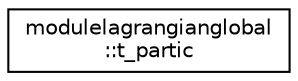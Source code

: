 digraph "Graphical Class Hierarchy"
{
 // LATEX_PDF_SIZE
  edge [fontname="Helvetica",fontsize="10",labelfontname="Helvetica",labelfontsize="10"];
  node [fontname="Helvetica",fontsize="10",shape=record];
  rankdir="LR";
  Node0 [label="modulelagrangianglobal\l::t_partic",height=0.2,width=0.4,color="black", fillcolor="white", style="filled",URL="$structmodulelagrangianglobal_1_1t__partic.html",tooltip=" "];
}
